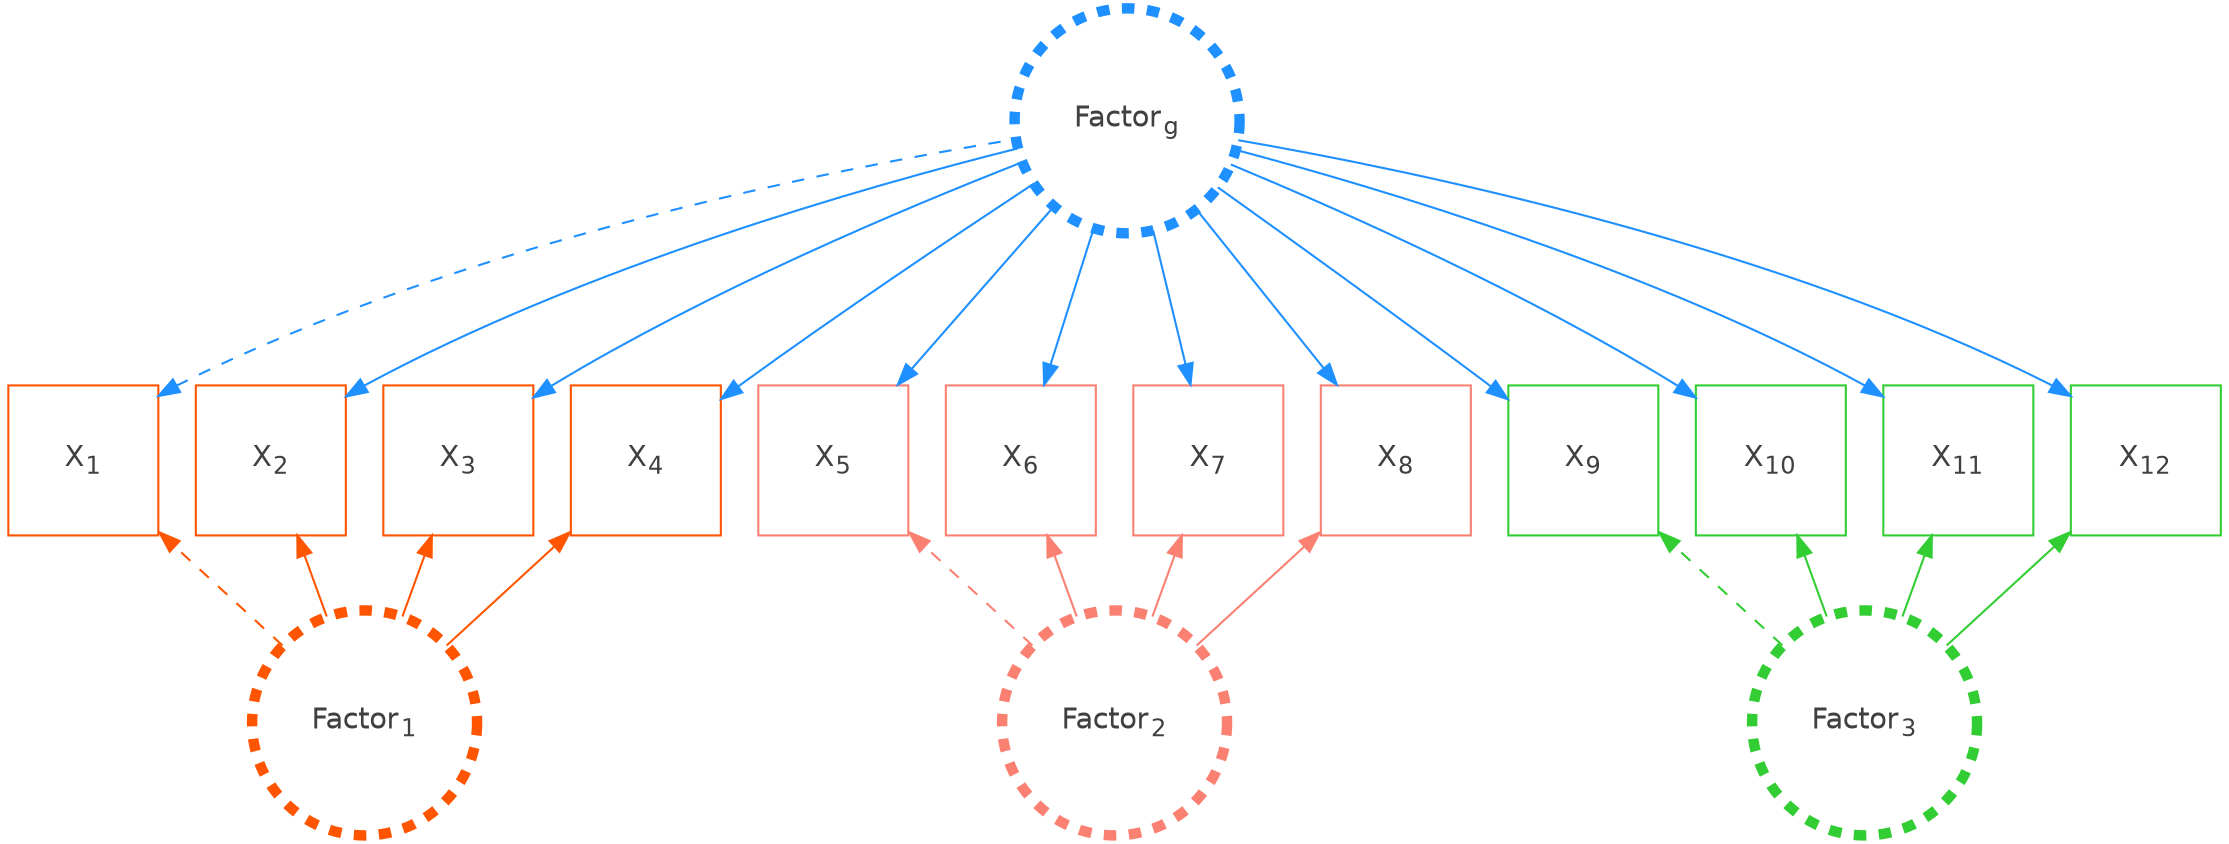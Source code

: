 digraph bifactor {
 # Intialization of graph attributes
 graph [overlap = false rankdir=BT bgcolor=transparent]
 
 # Initialization of node attributes
 node [shape = circle,
 fontname = Helvetica,
 color = gray80,
 type = box,
 fixedsize = true]
 
 # Node statements
 node [width=1.5, height=1, shape=circle, fontcolor=gray25];
 subgraph{rank=same;
  F1 [label=<Factor<sub>1</sub>> style=dashed penwidth=5 color="#ff5500"]; 
  F2 [label=<Factor<sub>2</sub>> style=dashed penwidth=5 color=salmon]; 
  F3 [label=<Factor<sub>3</sub>> style=dashed penwidth=5 color=limegreen]; 
  }
  Fg [label=<Factor<sub>g</sub>> style=dashed penwidth=5 color=dodgerblue]; 
 
 node [width=1, shape=square, color=gray10]
 subgraph {
    rank=same;
    X1 [label=<X<sub>1</sub>>, color="#ff5500"]; 
    X2 [label=<X<sub>2</sub>>, color="#ff5500"]; 
    X3 [label=<X<sub>3</sub>>, color="#ff5500"]; 
    X4 [label=<X<sub>4</sub>>, color="#ff5500"]; 
 }
 node [width=1, shape=square, color=salmon]
 subgraph {
    rank=same;
    X5 [label=<X<sub>5</sub>>]; 
    X6 [label=<X<sub>6</sub>>]; 
    X7 [label=<X<sub>7</sub>>]; 
    X8 [label=<X<sub>8</sub>>]; 
 }
 node [width=1, shape=square, color=limegreen]
 subgraph {
    rank=same;
    X9 [label=<X<sub>9</sub>>]; 
    X10 [label=<X<sub>10</sub>>]; 
    X11 [label=<X<sub>11</sub>>]; 
    X12 [label=<X<sub>12</sub>>]; 
 }
 # Initialization of edge attributes
 edge [color = gray50, rel = yields]
 
 # Edge statements
 F1 -> X1 [style=dashed color="#ff5500"] ;
 F1 -> {X2 X3 X4} [color="#ff5500"] ;

 F2 -> X5 [style=dashed  color=salmon] ;
 F2 -> {X6 X7 X8} [color=salmon];

 F3 -> X9 [style=dashed color=limegreen] ;
 F3 -> {X10 X11 X12}[color=limegreen];

 # edge[dir=both, style=curved]
 # F1 -> F2;
 # F2 -> F3;
 # F3 -> F1;

 edge [dir=back; minlen=2.3 color=dodgerblue]
 X1 -> Fg [style=dashed]; 
 {X2 X3 X4 X5 X6 X7 X8 X9 X10 X11 X12} -> Fg;

 
}
